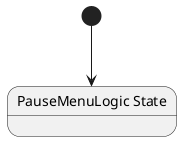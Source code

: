 @startuml PauseMenuLogic
state "PauseMenuLogic State" as Nevergreen_PauseMenuLogic_State
[*] --> Nevergreen_PauseMenuLogic_State
@enduml